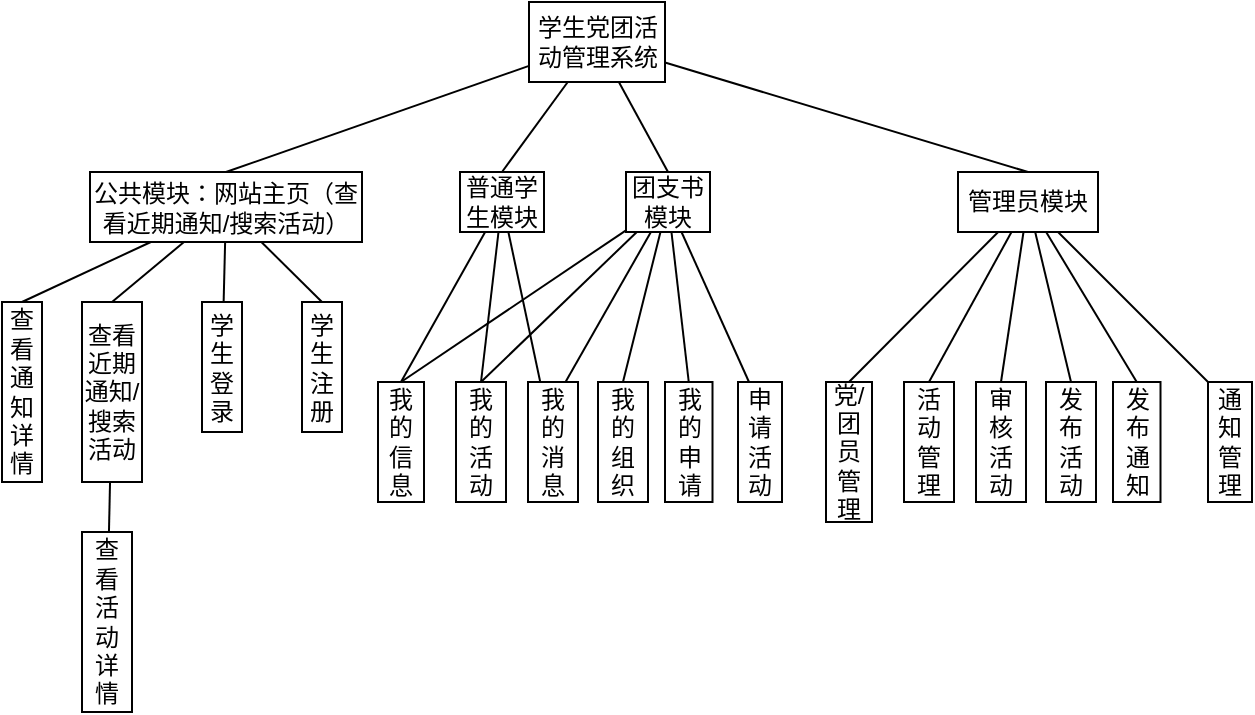 <mxfile version="13.5.1" type="device"><diagram id="ri_VHYYxgXazFNNW5_-P" name="Page-1"><mxGraphModel dx="1024" dy="601" grid="1" gridSize="10" guides="1" tooltips="1" connect="1" arrows="1" fold="1" page="1" pageScale="1" pageWidth="827" pageHeight="1169" math="0" shadow="0"><root><mxCell id="0"/><mxCell id="1" parent="0"/><mxCell id="hA-bmqL6ouw2gpTdc2oT-1" style="edgeStyle=none;rounded=0;orthogonalLoop=1;jettySize=auto;html=1;entryX=0.5;entryY=0;entryDx=0;entryDy=0;startArrow=none;startFill=0;endArrow=none;endFill=0;" edge="1" parent="1" source="D_FjGtPLYWpggw2nstp--1" target="D_FjGtPLYWpggw2nstp--3"><mxGeometry relative="1" as="geometry"/></mxCell><mxCell id="hA-bmqL6ouw2gpTdc2oT-2" style="edgeStyle=none;rounded=0;orthogonalLoop=1;jettySize=auto;html=1;startArrow=none;startFill=0;endArrow=none;endFill=0;" edge="1" parent="1" source="D_FjGtPLYWpggw2nstp--1" target="D_FjGtPLYWpggw2nstp--6"><mxGeometry relative="1" as="geometry"/></mxCell><mxCell id="hA-bmqL6ouw2gpTdc2oT-3" style="edgeStyle=none;rounded=0;orthogonalLoop=1;jettySize=auto;html=1;entryX=0.5;entryY=0;entryDx=0;entryDy=0;startArrow=none;startFill=0;endArrow=none;endFill=0;" edge="1" parent="1" source="D_FjGtPLYWpggw2nstp--1" target="D_FjGtPLYWpggw2nstp--7"><mxGeometry relative="1" as="geometry"/></mxCell><mxCell id="hA-bmqL6ouw2gpTdc2oT-4" style="edgeStyle=none;rounded=0;orthogonalLoop=1;jettySize=auto;html=1;entryX=0.5;entryY=0;entryDx=0;entryDy=0;startArrow=none;startFill=0;endArrow=none;endFill=0;" edge="1" parent="1" source="D_FjGtPLYWpggw2nstp--1" target="D_FjGtPLYWpggw2nstp--4"><mxGeometry relative="1" as="geometry"/></mxCell><mxCell id="D_FjGtPLYWpggw2nstp--1" value="公共模块：网站主页（查看近期通知/搜索活动）" style="rounded=0;whiteSpace=wrap;html=1;" parent="1" vertex="1"><mxGeometry x="104" y="265" width="136" height="35" as="geometry"/></mxCell><mxCell id="hA-bmqL6ouw2gpTdc2oT-5" style="edgeStyle=none;rounded=0;orthogonalLoop=1;jettySize=auto;html=1;startArrow=none;startFill=0;endArrow=none;endFill=0;" edge="1" parent="1" source="D_FjGtPLYWpggw2nstp--3" target="D_FjGtPLYWpggw2nstp--5"><mxGeometry relative="1" as="geometry"/></mxCell><mxCell id="D_FjGtPLYWpggw2nstp--3" value="查看近期通知/搜索活动" style="rounded=0;whiteSpace=wrap;html=1;" parent="1" vertex="1"><mxGeometry x="100" y="330" width="30" height="90" as="geometry"/></mxCell><mxCell id="D_FjGtPLYWpggw2nstp--4" value="查看通知详情" style="rounded=0;whiteSpace=wrap;html=1;" parent="1" vertex="1"><mxGeometry x="60" y="330" width="20" height="90" as="geometry"/></mxCell><mxCell id="D_FjGtPLYWpggw2nstp--5" value="查看活动详情" style="rounded=0;whiteSpace=wrap;html=1;" parent="1" vertex="1"><mxGeometry x="100" y="445" width="25" height="90" as="geometry"/></mxCell><mxCell id="D_FjGtPLYWpggw2nstp--6" value="学生登录" style="rounded=0;whiteSpace=wrap;html=1;" parent="1" vertex="1"><mxGeometry x="160" y="330" width="20" height="65" as="geometry"/></mxCell><mxCell id="D_FjGtPLYWpggw2nstp--7" value="学生注册" style="rounded=0;whiteSpace=wrap;html=1;" parent="1" vertex="1"><mxGeometry x="210" y="330" width="20" height="65" as="geometry"/></mxCell><mxCell id="D_FjGtPLYWpggw2nstp--27" value="我的信息" style="rounded=0;whiteSpace=wrap;html=1;" parent="1" vertex="1"><mxGeometry x="248" y="370" width="23" height="60" as="geometry"/></mxCell><mxCell id="D_FjGtPLYWpggw2nstp--28" value="我的活动" style="rounded=0;whiteSpace=wrap;html=1;" parent="1" vertex="1"><mxGeometry x="287" y="370" width="25" height="60" as="geometry"/></mxCell><mxCell id="D_FjGtPLYWpggw2nstp--29" value="我的消息" style="rounded=0;whiteSpace=wrap;html=1;" parent="1" vertex="1"><mxGeometry x="323" y="370" width="25" height="60" as="geometry"/></mxCell><mxCell id="D_FjGtPLYWpggw2nstp--30" value="我的组织" style="rounded=0;whiteSpace=wrap;html=1;" parent="1" vertex="1"><mxGeometry x="358" y="370" width="25" height="60" as="geometry"/></mxCell><mxCell id="D_FjGtPLYWpggw2nstp--31" value="我的申请" style="rounded=0;whiteSpace=wrap;html=1;" parent="1" vertex="1"><mxGeometry x="391.5" y="370" width="23.75" height="60" as="geometry"/></mxCell><mxCell id="D_FjGtPLYWpggw2nstp--32" value="申请活动" style="rounded=0;whiteSpace=wrap;html=1;" parent="1" vertex="1"><mxGeometry x="428" y="370" width="22" height="60" as="geometry"/></mxCell><mxCell id="hA-bmqL6ouw2gpTdc2oT-15" style="edgeStyle=none;rounded=0;orthogonalLoop=1;jettySize=auto;html=1;entryX=0.5;entryY=0;entryDx=0;entryDy=0;startArrow=none;startFill=0;endArrow=none;endFill=0;" edge="1" parent="1" source="D_FjGtPLYWpggw2nstp--34" target="D_FjGtPLYWpggw2nstp--56"><mxGeometry relative="1" as="geometry"/></mxCell><mxCell id="hA-bmqL6ouw2gpTdc2oT-16" style="edgeStyle=none;rounded=0;orthogonalLoop=1;jettySize=auto;html=1;entryX=0.5;entryY=0;entryDx=0;entryDy=0;startArrow=none;startFill=0;endArrow=none;endFill=0;" edge="1" parent="1" source="D_FjGtPLYWpggw2nstp--34" target="D_FjGtPLYWpggw2nstp--57"><mxGeometry relative="1" as="geometry"/></mxCell><mxCell id="hA-bmqL6ouw2gpTdc2oT-17" style="edgeStyle=none;rounded=0;orthogonalLoop=1;jettySize=auto;html=1;entryX=0.5;entryY=0;entryDx=0;entryDy=0;startArrow=none;startFill=0;endArrow=none;endFill=0;" edge="1" parent="1" source="D_FjGtPLYWpggw2nstp--34" target="D_FjGtPLYWpggw2nstp--58"><mxGeometry relative="1" as="geometry"/></mxCell><mxCell id="hA-bmqL6ouw2gpTdc2oT-18" style="edgeStyle=none;rounded=0;orthogonalLoop=1;jettySize=auto;html=1;entryX=0.5;entryY=0;entryDx=0;entryDy=0;startArrow=none;startFill=0;endArrow=none;endFill=0;" edge="1" parent="1" source="D_FjGtPLYWpggw2nstp--34" target="D_FjGtPLYWpggw2nstp--59"><mxGeometry relative="1" as="geometry"/></mxCell><mxCell id="hA-bmqL6ouw2gpTdc2oT-19" style="edgeStyle=none;rounded=0;orthogonalLoop=1;jettySize=auto;html=1;entryX=0.5;entryY=0;entryDx=0;entryDy=0;startArrow=none;startFill=0;endArrow=none;endFill=0;" edge="1" parent="1" source="D_FjGtPLYWpggw2nstp--34" target="D_FjGtPLYWpggw2nstp--60"><mxGeometry relative="1" as="geometry"/></mxCell><mxCell id="hA-bmqL6ouw2gpTdc2oT-20" style="edgeStyle=none;rounded=0;orthogonalLoop=1;jettySize=auto;html=1;entryX=0.5;entryY=0;entryDx=0;entryDy=0;startArrow=none;startFill=0;endArrow=none;endFill=0;" edge="1" parent="1" source="D_FjGtPLYWpggw2nstp--34"><mxGeometry relative="1" as="geometry"><mxPoint x="663" y="370" as="targetPoint"/></mxGeometry></mxCell><mxCell id="D_FjGtPLYWpggw2nstp--34" value="管理员模块" style="rounded=0;whiteSpace=wrap;html=1;" parent="1" vertex="1"><mxGeometry x="538" y="265" width="70" height="30" as="geometry"/></mxCell><mxCell id="hA-bmqL6ouw2gpTdc2oT-6" style="edgeStyle=none;rounded=0;orthogonalLoop=1;jettySize=auto;html=1;entryX=0.5;entryY=0;entryDx=0;entryDy=0;startArrow=none;startFill=0;endArrow=none;endFill=0;" edge="1" parent="1" source="D_FjGtPLYWpggw2nstp--36" target="D_FjGtPLYWpggw2nstp--27"><mxGeometry relative="1" as="geometry"/></mxCell><mxCell id="hA-bmqL6ouw2gpTdc2oT-7" style="edgeStyle=none;rounded=0;orthogonalLoop=1;jettySize=auto;html=1;entryX=0.5;entryY=0;entryDx=0;entryDy=0;startArrow=none;startFill=0;endArrow=none;endFill=0;" edge="1" parent="1" source="D_FjGtPLYWpggw2nstp--36" target="D_FjGtPLYWpggw2nstp--28"><mxGeometry relative="1" as="geometry"/></mxCell><mxCell id="hA-bmqL6ouw2gpTdc2oT-8" style="edgeStyle=none;rounded=0;orthogonalLoop=1;jettySize=auto;html=1;startArrow=none;startFill=0;endArrow=none;endFill=0;" edge="1" parent="1" source="D_FjGtPLYWpggw2nstp--36" target="D_FjGtPLYWpggw2nstp--29"><mxGeometry relative="1" as="geometry"/></mxCell><mxCell id="D_FjGtPLYWpggw2nstp--36" value="普通学生模块" style="rounded=0;whiteSpace=wrap;html=1;" parent="1" vertex="1"><mxGeometry x="289" y="265" width="42" height="30" as="geometry"/></mxCell><mxCell id="hA-bmqL6ouw2gpTdc2oT-9" style="edgeStyle=none;rounded=0;orthogonalLoop=1;jettySize=auto;html=1;entryX=0.5;entryY=0;entryDx=0;entryDy=0;startArrow=none;startFill=0;endArrow=none;endFill=0;" edge="1" parent="1" source="D_FjGtPLYWpggw2nstp--37" target="D_FjGtPLYWpggw2nstp--27"><mxGeometry relative="1" as="geometry"/></mxCell><mxCell id="hA-bmqL6ouw2gpTdc2oT-10" style="edgeStyle=none;rounded=0;orthogonalLoop=1;jettySize=auto;html=1;entryX=0.5;entryY=0;entryDx=0;entryDy=0;startArrow=none;startFill=0;endArrow=none;endFill=0;" edge="1" parent="1" source="D_FjGtPLYWpggw2nstp--37" target="D_FjGtPLYWpggw2nstp--28"><mxGeometry relative="1" as="geometry"/></mxCell><mxCell id="hA-bmqL6ouw2gpTdc2oT-11" style="edgeStyle=none;rounded=0;orthogonalLoop=1;jettySize=auto;html=1;entryX=0.75;entryY=0;entryDx=0;entryDy=0;startArrow=none;startFill=0;endArrow=none;endFill=0;" edge="1" parent="1" source="D_FjGtPLYWpggw2nstp--37" target="D_FjGtPLYWpggw2nstp--29"><mxGeometry relative="1" as="geometry"/></mxCell><mxCell id="hA-bmqL6ouw2gpTdc2oT-12" style="edgeStyle=none;rounded=0;orthogonalLoop=1;jettySize=auto;html=1;entryX=0.5;entryY=0;entryDx=0;entryDy=0;startArrow=none;startFill=0;endArrow=none;endFill=0;" edge="1" parent="1" source="D_FjGtPLYWpggw2nstp--37" target="D_FjGtPLYWpggw2nstp--30"><mxGeometry relative="1" as="geometry"/></mxCell><mxCell id="hA-bmqL6ouw2gpTdc2oT-13" style="edgeStyle=none;rounded=0;orthogonalLoop=1;jettySize=auto;html=1;entryX=0.5;entryY=0;entryDx=0;entryDy=0;startArrow=none;startFill=0;endArrow=none;endFill=0;" edge="1" parent="1" source="D_FjGtPLYWpggw2nstp--37" target="D_FjGtPLYWpggw2nstp--31"><mxGeometry relative="1" as="geometry"/></mxCell><mxCell id="hA-bmqL6ouw2gpTdc2oT-14" style="edgeStyle=none;rounded=0;orthogonalLoop=1;jettySize=auto;html=1;entryX=0.25;entryY=0;entryDx=0;entryDy=0;startArrow=none;startFill=0;endArrow=none;endFill=0;" edge="1" parent="1" source="D_FjGtPLYWpggw2nstp--37" target="D_FjGtPLYWpggw2nstp--32"><mxGeometry relative="1" as="geometry"/></mxCell><mxCell id="D_FjGtPLYWpggw2nstp--37" value="团支书模块" style="rounded=0;whiteSpace=wrap;html=1;" parent="1" vertex="1"><mxGeometry x="372" y="265" width="42" height="30" as="geometry"/></mxCell><mxCell id="D_FjGtPLYWpggw2nstp--56" value="党/团员管理" style="rounded=0;whiteSpace=wrap;html=1;" parent="1" vertex="1"><mxGeometry x="472" y="370" width="23" height="70" as="geometry"/></mxCell><mxCell id="D_FjGtPLYWpggw2nstp--57" value="活动管理" style="rounded=0;whiteSpace=wrap;html=1;" parent="1" vertex="1"><mxGeometry x="511" y="370" width="25" height="60" as="geometry"/></mxCell><mxCell id="D_FjGtPLYWpggw2nstp--58" value="审核活动" style="rounded=0;whiteSpace=wrap;html=1;" parent="1" vertex="1"><mxGeometry x="547" y="370" width="25" height="60" as="geometry"/></mxCell><mxCell id="D_FjGtPLYWpggw2nstp--59" value="发布活动" style="rounded=0;whiteSpace=wrap;html=1;" parent="1" vertex="1"><mxGeometry x="582" y="370" width="25" height="60" as="geometry"/></mxCell><mxCell id="D_FjGtPLYWpggw2nstp--60" value="发布通知" style="rounded=0;whiteSpace=wrap;html=1;" parent="1" vertex="1"><mxGeometry x="615.5" y="370" width="23.75" height="60" as="geometry"/></mxCell><mxCell id="D_FjGtPLYWpggw2nstp--61" value="通知管理" style="rounded=0;whiteSpace=wrap;html=1;" parent="1" vertex="1"><mxGeometry x="663" y="370" width="22" height="60" as="geometry"/></mxCell><mxCell id="hA-bmqL6ouw2gpTdc2oT-23" style="edgeStyle=none;rounded=0;orthogonalLoop=1;jettySize=auto;html=1;entryX=0.5;entryY=0;entryDx=0;entryDy=0;startArrow=none;startFill=0;endArrow=none;endFill=0;" edge="1" parent="1" source="hA-bmqL6ouw2gpTdc2oT-22" target="D_FjGtPLYWpggw2nstp--1"><mxGeometry relative="1" as="geometry"/></mxCell><mxCell id="hA-bmqL6ouw2gpTdc2oT-24" style="edgeStyle=none;rounded=0;orthogonalLoop=1;jettySize=auto;html=1;entryX=0.5;entryY=0;entryDx=0;entryDy=0;startArrow=none;startFill=0;endArrow=none;endFill=0;" edge="1" parent="1" source="hA-bmqL6ouw2gpTdc2oT-22" target="D_FjGtPLYWpggw2nstp--36"><mxGeometry relative="1" as="geometry"/></mxCell><mxCell id="hA-bmqL6ouw2gpTdc2oT-25" style="edgeStyle=none;rounded=0;orthogonalLoop=1;jettySize=auto;html=1;entryX=0.5;entryY=0;entryDx=0;entryDy=0;startArrow=none;startFill=0;endArrow=none;endFill=0;" edge="1" parent="1" source="hA-bmqL6ouw2gpTdc2oT-22" target="D_FjGtPLYWpggw2nstp--37"><mxGeometry relative="1" as="geometry"/></mxCell><mxCell id="hA-bmqL6ouw2gpTdc2oT-26" style="edgeStyle=none;rounded=0;orthogonalLoop=1;jettySize=auto;html=1;entryX=0.5;entryY=0;entryDx=0;entryDy=0;startArrow=none;startFill=0;endArrow=none;endFill=0;" edge="1" parent="1" source="hA-bmqL6ouw2gpTdc2oT-22" target="D_FjGtPLYWpggw2nstp--34"><mxGeometry relative="1" as="geometry"/></mxCell><mxCell id="hA-bmqL6ouw2gpTdc2oT-22" value="学生党团活动管理系统" style="rounded=0;whiteSpace=wrap;html=1;" vertex="1" parent="1"><mxGeometry x="323.5" y="180" width="68" height="40" as="geometry"/></mxCell></root></mxGraphModel></diagram></mxfile>